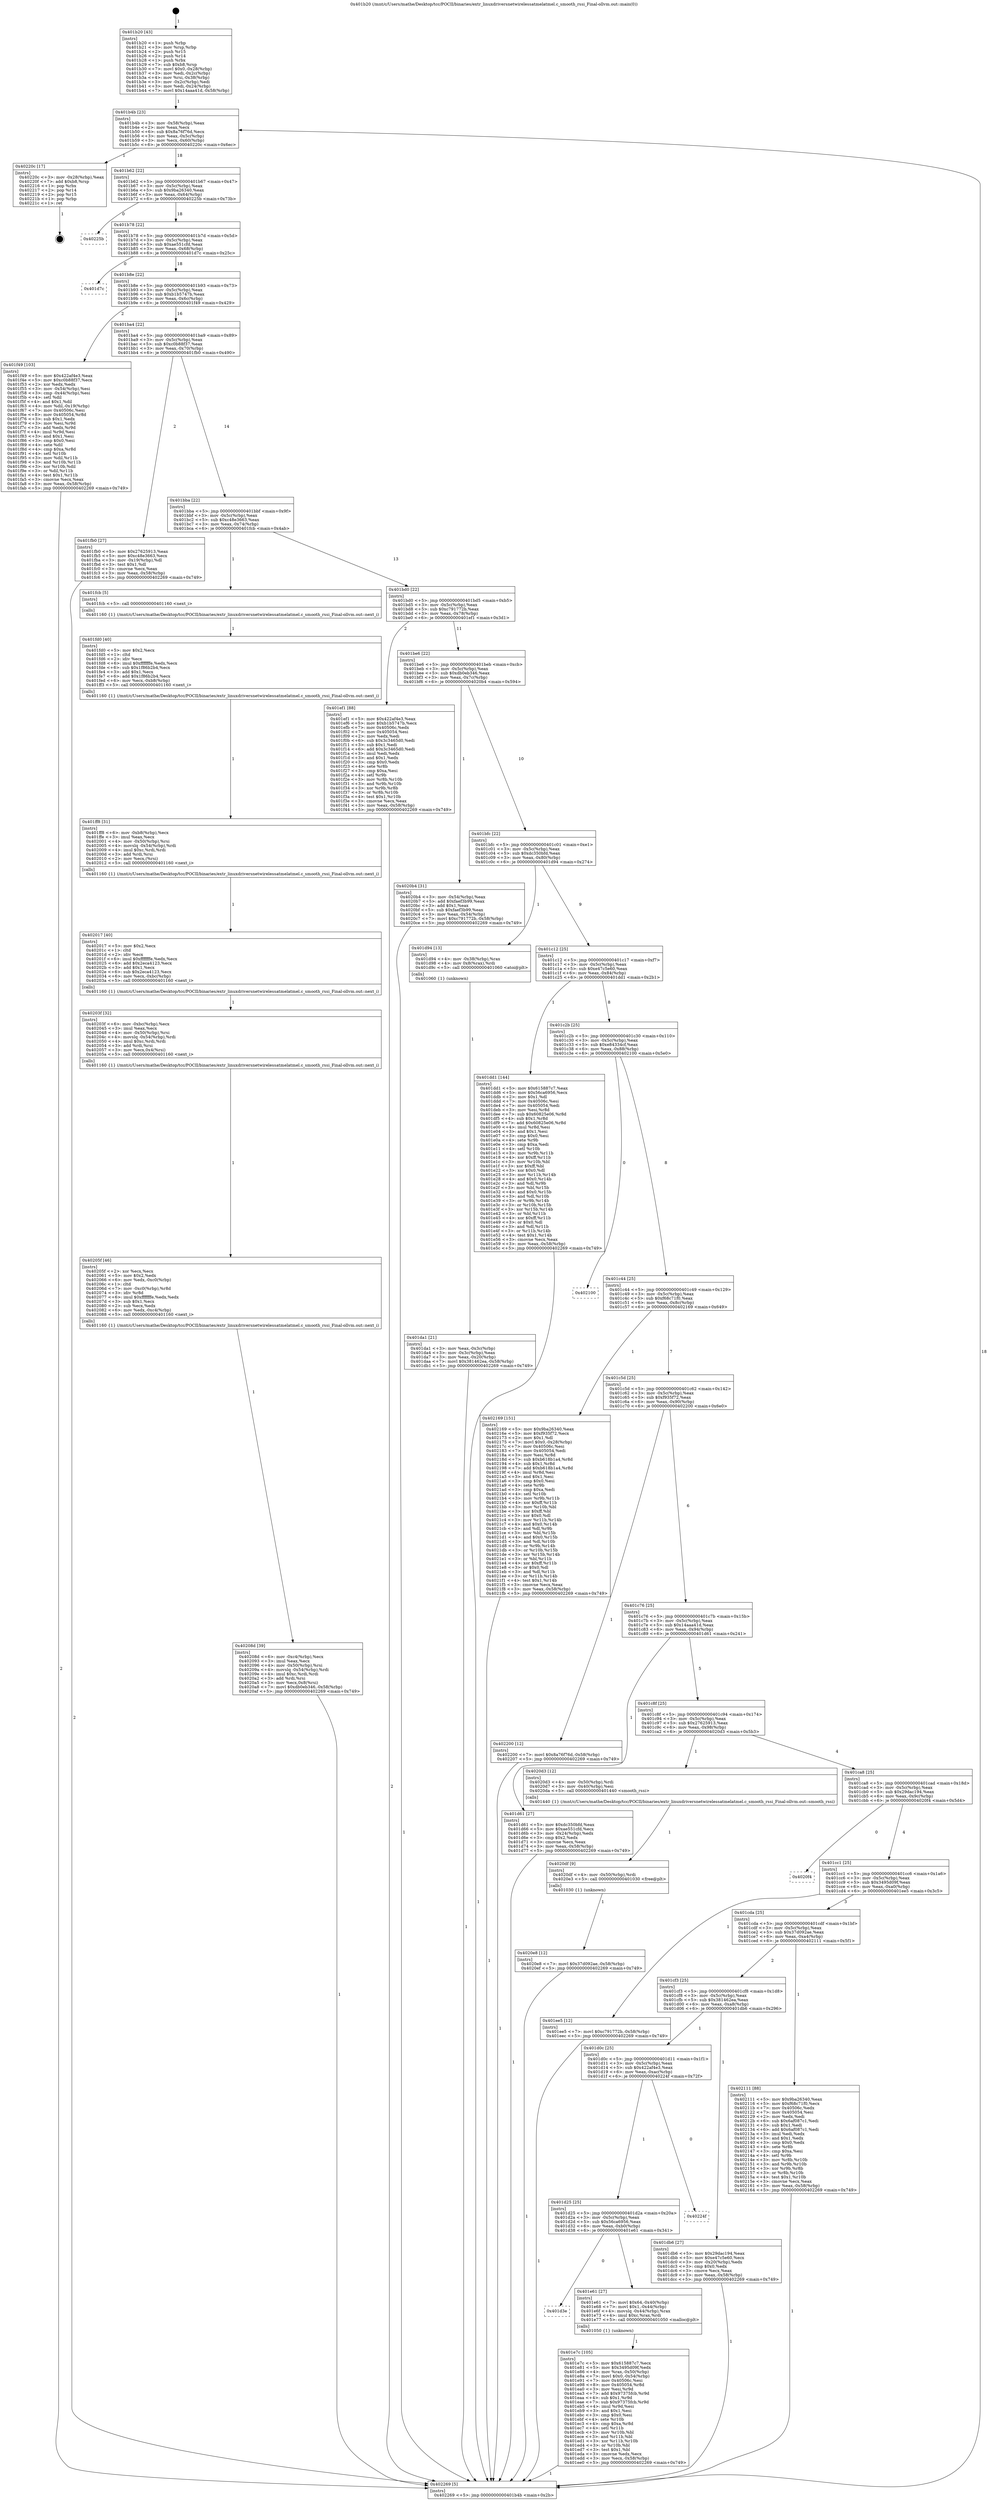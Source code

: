 digraph "0x401b20" {
  label = "0x401b20 (/mnt/c/Users/mathe/Desktop/tcc/POCII/binaries/extr_linuxdriversnetwirelessatmelatmel.c_smooth_rssi_Final-ollvm.out::main(0))"
  labelloc = "t"
  node[shape=record]

  Entry [label="",width=0.3,height=0.3,shape=circle,fillcolor=black,style=filled]
  "0x401b4b" [label="{
     0x401b4b [23]\l
     | [instrs]\l
     &nbsp;&nbsp;0x401b4b \<+3\>: mov -0x58(%rbp),%eax\l
     &nbsp;&nbsp;0x401b4e \<+2\>: mov %eax,%ecx\l
     &nbsp;&nbsp;0x401b50 \<+6\>: sub $0x8a76f76d,%ecx\l
     &nbsp;&nbsp;0x401b56 \<+3\>: mov %eax,-0x5c(%rbp)\l
     &nbsp;&nbsp;0x401b59 \<+3\>: mov %ecx,-0x60(%rbp)\l
     &nbsp;&nbsp;0x401b5c \<+6\>: je 000000000040220c \<main+0x6ec\>\l
  }"]
  "0x40220c" [label="{
     0x40220c [17]\l
     | [instrs]\l
     &nbsp;&nbsp;0x40220c \<+3\>: mov -0x28(%rbp),%eax\l
     &nbsp;&nbsp;0x40220f \<+7\>: add $0xb8,%rsp\l
     &nbsp;&nbsp;0x402216 \<+1\>: pop %rbx\l
     &nbsp;&nbsp;0x402217 \<+2\>: pop %r14\l
     &nbsp;&nbsp;0x402219 \<+2\>: pop %r15\l
     &nbsp;&nbsp;0x40221b \<+1\>: pop %rbp\l
     &nbsp;&nbsp;0x40221c \<+1\>: ret\l
  }"]
  "0x401b62" [label="{
     0x401b62 [22]\l
     | [instrs]\l
     &nbsp;&nbsp;0x401b62 \<+5\>: jmp 0000000000401b67 \<main+0x47\>\l
     &nbsp;&nbsp;0x401b67 \<+3\>: mov -0x5c(%rbp),%eax\l
     &nbsp;&nbsp;0x401b6a \<+5\>: sub $0x9ba26340,%eax\l
     &nbsp;&nbsp;0x401b6f \<+3\>: mov %eax,-0x64(%rbp)\l
     &nbsp;&nbsp;0x401b72 \<+6\>: je 000000000040225b \<main+0x73b\>\l
  }"]
  Exit [label="",width=0.3,height=0.3,shape=circle,fillcolor=black,style=filled,peripheries=2]
  "0x40225b" [label="{
     0x40225b\l
  }", style=dashed]
  "0x401b78" [label="{
     0x401b78 [22]\l
     | [instrs]\l
     &nbsp;&nbsp;0x401b78 \<+5\>: jmp 0000000000401b7d \<main+0x5d\>\l
     &nbsp;&nbsp;0x401b7d \<+3\>: mov -0x5c(%rbp),%eax\l
     &nbsp;&nbsp;0x401b80 \<+5\>: sub $0xae551cfd,%eax\l
     &nbsp;&nbsp;0x401b85 \<+3\>: mov %eax,-0x68(%rbp)\l
     &nbsp;&nbsp;0x401b88 \<+6\>: je 0000000000401d7c \<main+0x25c\>\l
  }"]
  "0x4020e8" [label="{
     0x4020e8 [12]\l
     | [instrs]\l
     &nbsp;&nbsp;0x4020e8 \<+7\>: movl $0x37d092ae,-0x58(%rbp)\l
     &nbsp;&nbsp;0x4020ef \<+5\>: jmp 0000000000402269 \<main+0x749\>\l
  }"]
  "0x401d7c" [label="{
     0x401d7c\l
  }", style=dashed]
  "0x401b8e" [label="{
     0x401b8e [22]\l
     | [instrs]\l
     &nbsp;&nbsp;0x401b8e \<+5\>: jmp 0000000000401b93 \<main+0x73\>\l
     &nbsp;&nbsp;0x401b93 \<+3\>: mov -0x5c(%rbp),%eax\l
     &nbsp;&nbsp;0x401b96 \<+5\>: sub $0xb1b5747b,%eax\l
     &nbsp;&nbsp;0x401b9b \<+3\>: mov %eax,-0x6c(%rbp)\l
     &nbsp;&nbsp;0x401b9e \<+6\>: je 0000000000401f49 \<main+0x429\>\l
  }"]
  "0x4020df" [label="{
     0x4020df [9]\l
     | [instrs]\l
     &nbsp;&nbsp;0x4020df \<+4\>: mov -0x50(%rbp),%rdi\l
     &nbsp;&nbsp;0x4020e3 \<+5\>: call 0000000000401030 \<free@plt\>\l
     | [calls]\l
     &nbsp;&nbsp;0x401030 \{1\} (unknown)\l
  }"]
  "0x401f49" [label="{
     0x401f49 [103]\l
     | [instrs]\l
     &nbsp;&nbsp;0x401f49 \<+5\>: mov $0x422af4e3,%eax\l
     &nbsp;&nbsp;0x401f4e \<+5\>: mov $0xc0b88f37,%ecx\l
     &nbsp;&nbsp;0x401f53 \<+2\>: xor %edx,%edx\l
     &nbsp;&nbsp;0x401f55 \<+3\>: mov -0x54(%rbp),%esi\l
     &nbsp;&nbsp;0x401f58 \<+3\>: cmp -0x44(%rbp),%esi\l
     &nbsp;&nbsp;0x401f5b \<+4\>: setl %dil\l
     &nbsp;&nbsp;0x401f5f \<+4\>: and $0x1,%dil\l
     &nbsp;&nbsp;0x401f63 \<+4\>: mov %dil,-0x19(%rbp)\l
     &nbsp;&nbsp;0x401f67 \<+7\>: mov 0x40506c,%esi\l
     &nbsp;&nbsp;0x401f6e \<+8\>: mov 0x405054,%r8d\l
     &nbsp;&nbsp;0x401f76 \<+3\>: sub $0x1,%edx\l
     &nbsp;&nbsp;0x401f79 \<+3\>: mov %esi,%r9d\l
     &nbsp;&nbsp;0x401f7c \<+3\>: add %edx,%r9d\l
     &nbsp;&nbsp;0x401f7f \<+4\>: imul %r9d,%esi\l
     &nbsp;&nbsp;0x401f83 \<+3\>: and $0x1,%esi\l
     &nbsp;&nbsp;0x401f86 \<+3\>: cmp $0x0,%esi\l
     &nbsp;&nbsp;0x401f89 \<+4\>: sete %dil\l
     &nbsp;&nbsp;0x401f8d \<+4\>: cmp $0xa,%r8d\l
     &nbsp;&nbsp;0x401f91 \<+4\>: setl %r10b\l
     &nbsp;&nbsp;0x401f95 \<+3\>: mov %dil,%r11b\l
     &nbsp;&nbsp;0x401f98 \<+3\>: and %r10b,%r11b\l
     &nbsp;&nbsp;0x401f9b \<+3\>: xor %r10b,%dil\l
     &nbsp;&nbsp;0x401f9e \<+3\>: or %dil,%r11b\l
     &nbsp;&nbsp;0x401fa1 \<+4\>: test $0x1,%r11b\l
     &nbsp;&nbsp;0x401fa5 \<+3\>: cmovne %ecx,%eax\l
     &nbsp;&nbsp;0x401fa8 \<+3\>: mov %eax,-0x58(%rbp)\l
     &nbsp;&nbsp;0x401fab \<+5\>: jmp 0000000000402269 \<main+0x749\>\l
  }"]
  "0x401ba4" [label="{
     0x401ba4 [22]\l
     | [instrs]\l
     &nbsp;&nbsp;0x401ba4 \<+5\>: jmp 0000000000401ba9 \<main+0x89\>\l
     &nbsp;&nbsp;0x401ba9 \<+3\>: mov -0x5c(%rbp),%eax\l
     &nbsp;&nbsp;0x401bac \<+5\>: sub $0xc0b88f37,%eax\l
     &nbsp;&nbsp;0x401bb1 \<+3\>: mov %eax,-0x70(%rbp)\l
     &nbsp;&nbsp;0x401bb4 \<+6\>: je 0000000000401fb0 \<main+0x490\>\l
  }"]
  "0x40208d" [label="{
     0x40208d [39]\l
     | [instrs]\l
     &nbsp;&nbsp;0x40208d \<+6\>: mov -0xc4(%rbp),%ecx\l
     &nbsp;&nbsp;0x402093 \<+3\>: imul %eax,%ecx\l
     &nbsp;&nbsp;0x402096 \<+4\>: mov -0x50(%rbp),%rsi\l
     &nbsp;&nbsp;0x40209a \<+4\>: movslq -0x54(%rbp),%rdi\l
     &nbsp;&nbsp;0x40209e \<+4\>: imul $0xc,%rdi,%rdi\l
     &nbsp;&nbsp;0x4020a2 \<+3\>: add %rdi,%rsi\l
     &nbsp;&nbsp;0x4020a5 \<+3\>: mov %ecx,0x8(%rsi)\l
     &nbsp;&nbsp;0x4020a8 \<+7\>: movl $0xdb0eb346,-0x58(%rbp)\l
     &nbsp;&nbsp;0x4020af \<+5\>: jmp 0000000000402269 \<main+0x749\>\l
  }"]
  "0x401fb0" [label="{
     0x401fb0 [27]\l
     | [instrs]\l
     &nbsp;&nbsp;0x401fb0 \<+5\>: mov $0x27625913,%eax\l
     &nbsp;&nbsp;0x401fb5 \<+5\>: mov $0xc48e3663,%ecx\l
     &nbsp;&nbsp;0x401fba \<+3\>: mov -0x19(%rbp),%dl\l
     &nbsp;&nbsp;0x401fbd \<+3\>: test $0x1,%dl\l
     &nbsp;&nbsp;0x401fc0 \<+3\>: cmovne %ecx,%eax\l
     &nbsp;&nbsp;0x401fc3 \<+3\>: mov %eax,-0x58(%rbp)\l
     &nbsp;&nbsp;0x401fc6 \<+5\>: jmp 0000000000402269 \<main+0x749\>\l
  }"]
  "0x401bba" [label="{
     0x401bba [22]\l
     | [instrs]\l
     &nbsp;&nbsp;0x401bba \<+5\>: jmp 0000000000401bbf \<main+0x9f\>\l
     &nbsp;&nbsp;0x401bbf \<+3\>: mov -0x5c(%rbp),%eax\l
     &nbsp;&nbsp;0x401bc2 \<+5\>: sub $0xc48e3663,%eax\l
     &nbsp;&nbsp;0x401bc7 \<+3\>: mov %eax,-0x74(%rbp)\l
     &nbsp;&nbsp;0x401bca \<+6\>: je 0000000000401fcb \<main+0x4ab\>\l
  }"]
  "0x40205f" [label="{
     0x40205f [46]\l
     | [instrs]\l
     &nbsp;&nbsp;0x40205f \<+2\>: xor %ecx,%ecx\l
     &nbsp;&nbsp;0x402061 \<+5\>: mov $0x2,%edx\l
     &nbsp;&nbsp;0x402066 \<+6\>: mov %edx,-0xc0(%rbp)\l
     &nbsp;&nbsp;0x40206c \<+1\>: cltd\l
     &nbsp;&nbsp;0x40206d \<+7\>: mov -0xc0(%rbp),%r8d\l
     &nbsp;&nbsp;0x402074 \<+3\>: idiv %r8d\l
     &nbsp;&nbsp;0x402077 \<+6\>: imul $0xfffffffe,%edx,%edx\l
     &nbsp;&nbsp;0x40207d \<+3\>: sub $0x1,%ecx\l
     &nbsp;&nbsp;0x402080 \<+2\>: sub %ecx,%edx\l
     &nbsp;&nbsp;0x402082 \<+6\>: mov %edx,-0xc4(%rbp)\l
     &nbsp;&nbsp;0x402088 \<+5\>: call 0000000000401160 \<next_i\>\l
     | [calls]\l
     &nbsp;&nbsp;0x401160 \{1\} (/mnt/c/Users/mathe/Desktop/tcc/POCII/binaries/extr_linuxdriversnetwirelessatmelatmel.c_smooth_rssi_Final-ollvm.out::next_i)\l
  }"]
  "0x401fcb" [label="{
     0x401fcb [5]\l
     | [instrs]\l
     &nbsp;&nbsp;0x401fcb \<+5\>: call 0000000000401160 \<next_i\>\l
     | [calls]\l
     &nbsp;&nbsp;0x401160 \{1\} (/mnt/c/Users/mathe/Desktop/tcc/POCII/binaries/extr_linuxdriversnetwirelessatmelatmel.c_smooth_rssi_Final-ollvm.out::next_i)\l
  }"]
  "0x401bd0" [label="{
     0x401bd0 [22]\l
     | [instrs]\l
     &nbsp;&nbsp;0x401bd0 \<+5\>: jmp 0000000000401bd5 \<main+0xb5\>\l
     &nbsp;&nbsp;0x401bd5 \<+3\>: mov -0x5c(%rbp),%eax\l
     &nbsp;&nbsp;0x401bd8 \<+5\>: sub $0xc791772b,%eax\l
     &nbsp;&nbsp;0x401bdd \<+3\>: mov %eax,-0x78(%rbp)\l
     &nbsp;&nbsp;0x401be0 \<+6\>: je 0000000000401ef1 \<main+0x3d1\>\l
  }"]
  "0x40203f" [label="{
     0x40203f [32]\l
     | [instrs]\l
     &nbsp;&nbsp;0x40203f \<+6\>: mov -0xbc(%rbp),%ecx\l
     &nbsp;&nbsp;0x402045 \<+3\>: imul %eax,%ecx\l
     &nbsp;&nbsp;0x402048 \<+4\>: mov -0x50(%rbp),%rsi\l
     &nbsp;&nbsp;0x40204c \<+4\>: movslq -0x54(%rbp),%rdi\l
     &nbsp;&nbsp;0x402050 \<+4\>: imul $0xc,%rdi,%rdi\l
     &nbsp;&nbsp;0x402054 \<+3\>: add %rdi,%rsi\l
     &nbsp;&nbsp;0x402057 \<+3\>: mov %ecx,0x4(%rsi)\l
     &nbsp;&nbsp;0x40205a \<+5\>: call 0000000000401160 \<next_i\>\l
     | [calls]\l
     &nbsp;&nbsp;0x401160 \{1\} (/mnt/c/Users/mathe/Desktop/tcc/POCII/binaries/extr_linuxdriversnetwirelessatmelatmel.c_smooth_rssi_Final-ollvm.out::next_i)\l
  }"]
  "0x401ef1" [label="{
     0x401ef1 [88]\l
     | [instrs]\l
     &nbsp;&nbsp;0x401ef1 \<+5\>: mov $0x422af4e3,%eax\l
     &nbsp;&nbsp;0x401ef6 \<+5\>: mov $0xb1b5747b,%ecx\l
     &nbsp;&nbsp;0x401efb \<+7\>: mov 0x40506c,%edx\l
     &nbsp;&nbsp;0x401f02 \<+7\>: mov 0x405054,%esi\l
     &nbsp;&nbsp;0x401f09 \<+2\>: mov %edx,%edi\l
     &nbsp;&nbsp;0x401f0b \<+6\>: sub $0x3c3465d0,%edi\l
     &nbsp;&nbsp;0x401f11 \<+3\>: sub $0x1,%edi\l
     &nbsp;&nbsp;0x401f14 \<+6\>: add $0x3c3465d0,%edi\l
     &nbsp;&nbsp;0x401f1a \<+3\>: imul %edi,%edx\l
     &nbsp;&nbsp;0x401f1d \<+3\>: and $0x1,%edx\l
     &nbsp;&nbsp;0x401f20 \<+3\>: cmp $0x0,%edx\l
     &nbsp;&nbsp;0x401f23 \<+4\>: sete %r8b\l
     &nbsp;&nbsp;0x401f27 \<+3\>: cmp $0xa,%esi\l
     &nbsp;&nbsp;0x401f2a \<+4\>: setl %r9b\l
     &nbsp;&nbsp;0x401f2e \<+3\>: mov %r8b,%r10b\l
     &nbsp;&nbsp;0x401f31 \<+3\>: and %r9b,%r10b\l
     &nbsp;&nbsp;0x401f34 \<+3\>: xor %r9b,%r8b\l
     &nbsp;&nbsp;0x401f37 \<+3\>: or %r8b,%r10b\l
     &nbsp;&nbsp;0x401f3a \<+4\>: test $0x1,%r10b\l
     &nbsp;&nbsp;0x401f3e \<+3\>: cmovne %ecx,%eax\l
     &nbsp;&nbsp;0x401f41 \<+3\>: mov %eax,-0x58(%rbp)\l
     &nbsp;&nbsp;0x401f44 \<+5\>: jmp 0000000000402269 \<main+0x749\>\l
  }"]
  "0x401be6" [label="{
     0x401be6 [22]\l
     | [instrs]\l
     &nbsp;&nbsp;0x401be6 \<+5\>: jmp 0000000000401beb \<main+0xcb\>\l
     &nbsp;&nbsp;0x401beb \<+3\>: mov -0x5c(%rbp),%eax\l
     &nbsp;&nbsp;0x401bee \<+5\>: sub $0xdb0eb346,%eax\l
     &nbsp;&nbsp;0x401bf3 \<+3\>: mov %eax,-0x7c(%rbp)\l
     &nbsp;&nbsp;0x401bf6 \<+6\>: je 00000000004020b4 \<main+0x594\>\l
  }"]
  "0x402017" [label="{
     0x402017 [40]\l
     | [instrs]\l
     &nbsp;&nbsp;0x402017 \<+5\>: mov $0x2,%ecx\l
     &nbsp;&nbsp;0x40201c \<+1\>: cltd\l
     &nbsp;&nbsp;0x40201d \<+2\>: idiv %ecx\l
     &nbsp;&nbsp;0x40201f \<+6\>: imul $0xfffffffe,%edx,%ecx\l
     &nbsp;&nbsp;0x402025 \<+6\>: add $0x2eca4123,%ecx\l
     &nbsp;&nbsp;0x40202b \<+3\>: add $0x1,%ecx\l
     &nbsp;&nbsp;0x40202e \<+6\>: sub $0x2eca4123,%ecx\l
     &nbsp;&nbsp;0x402034 \<+6\>: mov %ecx,-0xbc(%rbp)\l
     &nbsp;&nbsp;0x40203a \<+5\>: call 0000000000401160 \<next_i\>\l
     | [calls]\l
     &nbsp;&nbsp;0x401160 \{1\} (/mnt/c/Users/mathe/Desktop/tcc/POCII/binaries/extr_linuxdriversnetwirelessatmelatmel.c_smooth_rssi_Final-ollvm.out::next_i)\l
  }"]
  "0x4020b4" [label="{
     0x4020b4 [31]\l
     | [instrs]\l
     &nbsp;&nbsp;0x4020b4 \<+3\>: mov -0x54(%rbp),%eax\l
     &nbsp;&nbsp;0x4020b7 \<+5\>: add $0xfaef3b99,%eax\l
     &nbsp;&nbsp;0x4020bc \<+3\>: add $0x1,%eax\l
     &nbsp;&nbsp;0x4020bf \<+5\>: sub $0xfaef3b99,%eax\l
     &nbsp;&nbsp;0x4020c4 \<+3\>: mov %eax,-0x54(%rbp)\l
     &nbsp;&nbsp;0x4020c7 \<+7\>: movl $0xc791772b,-0x58(%rbp)\l
     &nbsp;&nbsp;0x4020ce \<+5\>: jmp 0000000000402269 \<main+0x749\>\l
  }"]
  "0x401bfc" [label="{
     0x401bfc [22]\l
     | [instrs]\l
     &nbsp;&nbsp;0x401bfc \<+5\>: jmp 0000000000401c01 \<main+0xe1\>\l
     &nbsp;&nbsp;0x401c01 \<+3\>: mov -0x5c(%rbp),%eax\l
     &nbsp;&nbsp;0x401c04 \<+5\>: sub $0xdc350bfd,%eax\l
     &nbsp;&nbsp;0x401c09 \<+3\>: mov %eax,-0x80(%rbp)\l
     &nbsp;&nbsp;0x401c0c \<+6\>: je 0000000000401d94 \<main+0x274\>\l
  }"]
  "0x401ff8" [label="{
     0x401ff8 [31]\l
     | [instrs]\l
     &nbsp;&nbsp;0x401ff8 \<+6\>: mov -0xb8(%rbp),%ecx\l
     &nbsp;&nbsp;0x401ffe \<+3\>: imul %eax,%ecx\l
     &nbsp;&nbsp;0x402001 \<+4\>: mov -0x50(%rbp),%rsi\l
     &nbsp;&nbsp;0x402005 \<+4\>: movslq -0x54(%rbp),%rdi\l
     &nbsp;&nbsp;0x402009 \<+4\>: imul $0xc,%rdi,%rdi\l
     &nbsp;&nbsp;0x40200d \<+3\>: add %rdi,%rsi\l
     &nbsp;&nbsp;0x402010 \<+2\>: mov %ecx,(%rsi)\l
     &nbsp;&nbsp;0x402012 \<+5\>: call 0000000000401160 \<next_i\>\l
     | [calls]\l
     &nbsp;&nbsp;0x401160 \{1\} (/mnt/c/Users/mathe/Desktop/tcc/POCII/binaries/extr_linuxdriversnetwirelessatmelatmel.c_smooth_rssi_Final-ollvm.out::next_i)\l
  }"]
  "0x401d94" [label="{
     0x401d94 [13]\l
     | [instrs]\l
     &nbsp;&nbsp;0x401d94 \<+4\>: mov -0x38(%rbp),%rax\l
     &nbsp;&nbsp;0x401d98 \<+4\>: mov 0x8(%rax),%rdi\l
     &nbsp;&nbsp;0x401d9c \<+5\>: call 0000000000401060 \<atoi@plt\>\l
     | [calls]\l
     &nbsp;&nbsp;0x401060 \{1\} (unknown)\l
  }"]
  "0x401c12" [label="{
     0x401c12 [25]\l
     | [instrs]\l
     &nbsp;&nbsp;0x401c12 \<+5\>: jmp 0000000000401c17 \<main+0xf7\>\l
     &nbsp;&nbsp;0x401c17 \<+3\>: mov -0x5c(%rbp),%eax\l
     &nbsp;&nbsp;0x401c1a \<+5\>: sub $0xe47c5e60,%eax\l
     &nbsp;&nbsp;0x401c1f \<+6\>: mov %eax,-0x84(%rbp)\l
     &nbsp;&nbsp;0x401c25 \<+6\>: je 0000000000401dd1 \<main+0x2b1\>\l
  }"]
  "0x401fd0" [label="{
     0x401fd0 [40]\l
     | [instrs]\l
     &nbsp;&nbsp;0x401fd0 \<+5\>: mov $0x2,%ecx\l
     &nbsp;&nbsp;0x401fd5 \<+1\>: cltd\l
     &nbsp;&nbsp;0x401fd6 \<+2\>: idiv %ecx\l
     &nbsp;&nbsp;0x401fd8 \<+6\>: imul $0xfffffffe,%edx,%ecx\l
     &nbsp;&nbsp;0x401fde \<+6\>: sub $0x1f86b2b4,%ecx\l
     &nbsp;&nbsp;0x401fe4 \<+3\>: add $0x1,%ecx\l
     &nbsp;&nbsp;0x401fe7 \<+6\>: add $0x1f86b2b4,%ecx\l
     &nbsp;&nbsp;0x401fed \<+6\>: mov %ecx,-0xb8(%rbp)\l
     &nbsp;&nbsp;0x401ff3 \<+5\>: call 0000000000401160 \<next_i\>\l
     | [calls]\l
     &nbsp;&nbsp;0x401160 \{1\} (/mnt/c/Users/mathe/Desktop/tcc/POCII/binaries/extr_linuxdriversnetwirelessatmelatmel.c_smooth_rssi_Final-ollvm.out::next_i)\l
  }"]
  "0x401dd1" [label="{
     0x401dd1 [144]\l
     | [instrs]\l
     &nbsp;&nbsp;0x401dd1 \<+5\>: mov $0x615887c7,%eax\l
     &nbsp;&nbsp;0x401dd6 \<+5\>: mov $0x56ca6956,%ecx\l
     &nbsp;&nbsp;0x401ddb \<+2\>: mov $0x1,%dl\l
     &nbsp;&nbsp;0x401ddd \<+7\>: mov 0x40506c,%esi\l
     &nbsp;&nbsp;0x401de4 \<+7\>: mov 0x405054,%edi\l
     &nbsp;&nbsp;0x401deb \<+3\>: mov %esi,%r8d\l
     &nbsp;&nbsp;0x401dee \<+7\>: sub $0x60825e06,%r8d\l
     &nbsp;&nbsp;0x401df5 \<+4\>: sub $0x1,%r8d\l
     &nbsp;&nbsp;0x401df9 \<+7\>: add $0x60825e06,%r8d\l
     &nbsp;&nbsp;0x401e00 \<+4\>: imul %r8d,%esi\l
     &nbsp;&nbsp;0x401e04 \<+3\>: and $0x1,%esi\l
     &nbsp;&nbsp;0x401e07 \<+3\>: cmp $0x0,%esi\l
     &nbsp;&nbsp;0x401e0a \<+4\>: sete %r9b\l
     &nbsp;&nbsp;0x401e0e \<+3\>: cmp $0xa,%edi\l
     &nbsp;&nbsp;0x401e11 \<+4\>: setl %r10b\l
     &nbsp;&nbsp;0x401e15 \<+3\>: mov %r9b,%r11b\l
     &nbsp;&nbsp;0x401e18 \<+4\>: xor $0xff,%r11b\l
     &nbsp;&nbsp;0x401e1c \<+3\>: mov %r10b,%bl\l
     &nbsp;&nbsp;0x401e1f \<+3\>: xor $0xff,%bl\l
     &nbsp;&nbsp;0x401e22 \<+3\>: xor $0x0,%dl\l
     &nbsp;&nbsp;0x401e25 \<+3\>: mov %r11b,%r14b\l
     &nbsp;&nbsp;0x401e28 \<+4\>: and $0x0,%r14b\l
     &nbsp;&nbsp;0x401e2c \<+3\>: and %dl,%r9b\l
     &nbsp;&nbsp;0x401e2f \<+3\>: mov %bl,%r15b\l
     &nbsp;&nbsp;0x401e32 \<+4\>: and $0x0,%r15b\l
     &nbsp;&nbsp;0x401e36 \<+3\>: and %dl,%r10b\l
     &nbsp;&nbsp;0x401e39 \<+3\>: or %r9b,%r14b\l
     &nbsp;&nbsp;0x401e3c \<+3\>: or %r10b,%r15b\l
     &nbsp;&nbsp;0x401e3f \<+3\>: xor %r15b,%r14b\l
     &nbsp;&nbsp;0x401e42 \<+3\>: or %bl,%r11b\l
     &nbsp;&nbsp;0x401e45 \<+4\>: xor $0xff,%r11b\l
     &nbsp;&nbsp;0x401e49 \<+3\>: or $0x0,%dl\l
     &nbsp;&nbsp;0x401e4c \<+3\>: and %dl,%r11b\l
     &nbsp;&nbsp;0x401e4f \<+3\>: or %r11b,%r14b\l
     &nbsp;&nbsp;0x401e52 \<+4\>: test $0x1,%r14b\l
     &nbsp;&nbsp;0x401e56 \<+3\>: cmovne %ecx,%eax\l
     &nbsp;&nbsp;0x401e59 \<+3\>: mov %eax,-0x58(%rbp)\l
     &nbsp;&nbsp;0x401e5c \<+5\>: jmp 0000000000402269 \<main+0x749\>\l
  }"]
  "0x401c2b" [label="{
     0x401c2b [25]\l
     | [instrs]\l
     &nbsp;&nbsp;0x401c2b \<+5\>: jmp 0000000000401c30 \<main+0x110\>\l
     &nbsp;&nbsp;0x401c30 \<+3\>: mov -0x5c(%rbp),%eax\l
     &nbsp;&nbsp;0x401c33 \<+5\>: sub $0xe84334cf,%eax\l
     &nbsp;&nbsp;0x401c38 \<+6\>: mov %eax,-0x88(%rbp)\l
     &nbsp;&nbsp;0x401c3e \<+6\>: je 0000000000402100 \<main+0x5e0\>\l
  }"]
  "0x401e7c" [label="{
     0x401e7c [105]\l
     | [instrs]\l
     &nbsp;&nbsp;0x401e7c \<+5\>: mov $0x615887c7,%ecx\l
     &nbsp;&nbsp;0x401e81 \<+5\>: mov $0x3495d09f,%edx\l
     &nbsp;&nbsp;0x401e86 \<+4\>: mov %rax,-0x50(%rbp)\l
     &nbsp;&nbsp;0x401e8a \<+7\>: movl $0x0,-0x54(%rbp)\l
     &nbsp;&nbsp;0x401e91 \<+7\>: mov 0x40506c,%esi\l
     &nbsp;&nbsp;0x401e98 \<+8\>: mov 0x405054,%r8d\l
     &nbsp;&nbsp;0x401ea0 \<+3\>: mov %esi,%r9d\l
     &nbsp;&nbsp;0x401ea3 \<+7\>: add $0x97375fcb,%r9d\l
     &nbsp;&nbsp;0x401eaa \<+4\>: sub $0x1,%r9d\l
     &nbsp;&nbsp;0x401eae \<+7\>: sub $0x97375fcb,%r9d\l
     &nbsp;&nbsp;0x401eb5 \<+4\>: imul %r9d,%esi\l
     &nbsp;&nbsp;0x401eb9 \<+3\>: and $0x1,%esi\l
     &nbsp;&nbsp;0x401ebc \<+3\>: cmp $0x0,%esi\l
     &nbsp;&nbsp;0x401ebf \<+4\>: sete %r10b\l
     &nbsp;&nbsp;0x401ec3 \<+4\>: cmp $0xa,%r8d\l
     &nbsp;&nbsp;0x401ec7 \<+4\>: setl %r11b\l
     &nbsp;&nbsp;0x401ecb \<+3\>: mov %r10b,%bl\l
     &nbsp;&nbsp;0x401ece \<+3\>: and %r11b,%bl\l
     &nbsp;&nbsp;0x401ed1 \<+3\>: xor %r11b,%r10b\l
     &nbsp;&nbsp;0x401ed4 \<+3\>: or %r10b,%bl\l
     &nbsp;&nbsp;0x401ed7 \<+3\>: test $0x1,%bl\l
     &nbsp;&nbsp;0x401eda \<+3\>: cmovne %edx,%ecx\l
     &nbsp;&nbsp;0x401edd \<+3\>: mov %ecx,-0x58(%rbp)\l
     &nbsp;&nbsp;0x401ee0 \<+5\>: jmp 0000000000402269 \<main+0x749\>\l
  }"]
  "0x402100" [label="{
     0x402100\l
  }", style=dashed]
  "0x401c44" [label="{
     0x401c44 [25]\l
     | [instrs]\l
     &nbsp;&nbsp;0x401c44 \<+5\>: jmp 0000000000401c49 \<main+0x129\>\l
     &nbsp;&nbsp;0x401c49 \<+3\>: mov -0x5c(%rbp),%eax\l
     &nbsp;&nbsp;0x401c4c \<+5\>: sub $0xf68c71f0,%eax\l
     &nbsp;&nbsp;0x401c51 \<+6\>: mov %eax,-0x8c(%rbp)\l
     &nbsp;&nbsp;0x401c57 \<+6\>: je 0000000000402169 \<main+0x649\>\l
  }"]
  "0x401d3e" [label="{
     0x401d3e\l
  }", style=dashed]
  "0x402169" [label="{
     0x402169 [151]\l
     | [instrs]\l
     &nbsp;&nbsp;0x402169 \<+5\>: mov $0x9ba26340,%eax\l
     &nbsp;&nbsp;0x40216e \<+5\>: mov $0xf935f72,%ecx\l
     &nbsp;&nbsp;0x402173 \<+2\>: mov $0x1,%dl\l
     &nbsp;&nbsp;0x402175 \<+7\>: movl $0x0,-0x28(%rbp)\l
     &nbsp;&nbsp;0x40217c \<+7\>: mov 0x40506c,%esi\l
     &nbsp;&nbsp;0x402183 \<+7\>: mov 0x405054,%edi\l
     &nbsp;&nbsp;0x40218a \<+3\>: mov %esi,%r8d\l
     &nbsp;&nbsp;0x40218d \<+7\>: sub $0xb618b1a4,%r8d\l
     &nbsp;&nbsp;0x402194 \<+4\>: sub $0x1,%r8d\l
     &nbsp;&nbsp;0x402198 \<+7\>: add $0xb618b1a4,%r8d\l
     &nbsp;&nbsp;0x40219f \<+4\>: imul %r8d,%esi\l
     &nbsp;&nbsp;0x4021a3 \<+3\>: and $0x1,%esi\l
     &nbsp;&nbsp;0x4021a6 \<+3\>: cmp $0x0,%esi\l
     &nbsp;&nbsp;0x4021a9 \<+4\>: sete %r9b\l
     &nbsp;&nbsp;0x4021ad \<+3\>: cmp $0xa,%edi\l
     &nbsp;&nbsp;0x4021b0 \<+4\>: setl %r10b\l
     &nbsp;&nbsp;0x4021b4 \<+3\>: mov %r9b,%r11b\l
     &nbsp;&nbsp;0x4021b7 \<+4\>: xor $0xff,%r11b\l
     &nbsp;&nbsp;0x4021bb \<+3\>: mov %r10b,%bl\l
     &nbsp;&nbsp;0x4021be \<+3\>: xor $0xff,%bl\l
     &nbsp;&nbsp;0x4021c1 \<+3\>: xor $0x0,%dl\l
     &nbsp;&nbsp;0x4021c4 \<+3\>: mov %r11b,%r14b\l
     &nbsp;&nbsp;0x4021c7 \<+4\>: and $0x0,%r14b\l
     &nbsp;&nbsp;0x4021cb \<+3\>: and %dl,%r9b\l
     &nbsp;&nbsp;0x4021ce \<+3\>: mov %bl,%r15b\l
     &nbsp;&nbsp;0x4021d1 \<+4\>: and $0x0,%r15b\l
     &nbsp;&nbsp;0x4021d5 \<+3\>: and %dl,%r10b\l
     &nbsp;&nbsp;0x4021d8 \<+3\>: or %r9b,%r14b\l
     &nbsp;&nbsp;0x4021db \<+3\>: or %r10b,%r15b\l
     &nbsp;&nbsp;0x4021de \<+3\>: xor %r15b,%r14b\l
     &nbsp;&nbsp;0x4021e1 \<+3\>: or %bl,%r11b\l
     &nbsp;&nbsp;0x4021e4 \<+4\>: xor $0xff,%r11b\l
     &nbsp;&nbsp;0x4021e8 \<+3\>: or $0x0,%dl\l
     &nbsp;&nbsp;0x4021eb \<+3\>: and %dl,%r11b\l
     &nbsp;&nbsp;0x4021ee \<+3\>: or %r11b,%r14b\l
     &nbsp;&nbsp;0x4021f1 \<+4\>: test $0x1,%r14b\l
     &nbsp;&nbsp;0x4021f5 \<+3\>: cmovne %ecx,%eax\l
     &nbsp;&nbsp;0x4021f8 \<+3\>: mov %eax,-0x58(%rbp)\l
     &nbsp;&nbsp;0x4021fb \<+5\>: jmp 0000000000402269 \<main+0x749\>\l
  }"]
  "0x401c5d" [label="{
     0x401c5d [25]\l
     | [instrs]\l
     &nbsp;&nbsp;0x401c5d \<+5\>: jmp 0000000000401c62 \<main+0x142\>\l
     &nbsp;&nbsp;0x401c62 \<+3\>: mov -0x5c(%rbp),%eax\l
     &nbsp;&nbsp;0x401c65 \<+5\>: sub $0xf935f72,%eax\l
     &nbsp;&nbsp;0x401c6a \<+6\>: mov %eax,-0x90(%rbp)\l
     &nbsp;&nbsp;0x401c70 \<+6\>: je 0000000000402200 \<main+0x6e0\>\l
  }"]
  "0x401e61" [label="{
     0x401e61 [27]\l
     | [instrs]\l
     &nbsp;&nbsp;0x401e61 \<+7\>: movl $0x64,-0x40(%rbp)\l
     &nbsp;&nbsp;0x401e68 \<+7\>: movl $0x1,-0x44(%rbp)\l
     &nbsp;&nbsp;0x401e6f \<+4\>: movslq -0x44(%rbp),%rax\l
     &nbsp;&nbsp;0x401e73 \<+4\>: imul $0xc,%rax,%rdi\l
     &nbsp;&nbsp;0x401e77 \<+5\>: call 0000000000401050 \<malloc@plt\>\l
     | [calls]\l
     &nbsp;&nbsp;0x401050 \{1\} (unknown)\l
  }"]
  "0x402200" [label="{
     0x402200 [12]\l
     | [instrs]\l
     &nbsp;&nbsp;0x402200 \<+7\>: movl $0x8a76f76d,-0x58(%rbp)\l
     &nbsp;&nbsp;0x402207 \<+5\>: jmp 0000000000402269 \<main+0x749\>\l
  }"]
  "0x401c76" [label="{
     0x401c76 [25]\l
     | [instrs]\l
     &nbsp;&nbsp;0x401c76 \<+5\>: jmp 0000000000401c7b \<main+0x15b\>\l
     &nbsp;&nbsp;0x401c7b \<+3\>: mov -0x5c(%rbp),%eax\l
     &nbsp;&nbsp;0x401c7e \<+5\>: sub $0x14aaa41d,%eax\l
     &nbsp;&nbsp;0x401c83 \<+6\>: mov %eax,-0x94(%rbp)\l
     &nbsp;&nbsp;0x401c89 \<+6\>: je 0000000000401d61 \<main+0x241\>\l
  }"]
  "0x401d25" [label="{
     0x401d25 [25]\l
     | [instrs]\l
     &nbsp;&nbsp;0x401d25 \<+5\>: jmp 0000000000401d2a \<main+0x20a\>\l
     &nbsp;&nbsp;0x401d2a \<+3\>: mov -0x5c(%rbp),%eax\l
     &nbsp;&nbsp;0x401d2d \<+5\>: sub $0x56ca6956,%eax\l
     &nbsp;&nbsp;0x401d32 \<+6\>: mov %eax,-0xb0(%rbp)\l
     &nbsp;&nbsp;0x401d38 \<+6\>: je 0000000000401e61 \<main+0x341\>\l
  }"]
  "0x401d61" [label="{
     0x401d61 [27]\l
     | [instrs]\l
     &nbsp;&nbsp;0x401d61 \<+5\>: mov $0xdc350bfd,%eax\l
     &nbsp;&nbsp;0x401d66 \<+5\>: mov $0xae551cfd,%ecx\l
     &nbsp;&nbsp;0x401d6b \<+3\>: mov -0x24(%rbp),%edx\l
     &nbsp;&nbsp;0x401d6e \<+3\>: cmp $0x2,%edx\l
     &nbsp;&nbsp;0x401d71 \<+3\>: cmovne %ecx,%eax\l
     &nbsp;&nbsp;0x401d74 \<+3\>: mov %eax,-0x58(%rbp)\l
     &nbsp;&nbsp;0x401d77 \<+5\>: jmp 0000000000402269 \<main+0x749\>\l
  }"]
  "0x401c8f" [label="{
     0x401c8f [25]\l
     | [instrs]\l
     &nbsp;&nbsp;0x401c8f \<+5\>: jmp 0000000000401c94 \<main+0x174\>\l
     &nbsp;&nbsp;0x401c94 \<+3\>: mov -0x5c(%rbp),%eax\l
     &nbsp;&nbsp;0x401c97 \<+5\>: sub $0x27625913,%eax\l
     &nbsp;&nbsp;0x401c9c \<+6\>: mov %eax,-0x98(%rbp)\l
     &nbsp;&nbsp;0x401ca2 \<+6\>: je 00000000004020d3 \<main+0x5b3\>\l
  }"]
  "0x402269" [label="{
     0x402269 [5]\l
     | [instrs]\l
     &nbsp;&nbsp;0x402269 \<+5\>: jmp 0000000000401b4b \<main+0x2b\>\l
  }"]
  "0x401b20" [label="{
     0x401b20 [43]\l
     | [instrs]\l
     &nbsp;&nbsp;0x401b20 \<+1\>: push %rbp\l
     &nbsp;&nbsp;0x401b21 \<+3\>: mov %rsp,%rbp\l
     &nbsp;&nbsp;0x401b24 \<+2\>: push %r15\l
     &nbsp;&nbsp;0x401b26 \<+2\>: push %r14\l
     &nbsp;&nbsp;0x401b28 \<+1\>: push %rbx\l
     &nbsp;&nbsp;0x401b29 \<+7\>: sub $0xb8,%rsp\l
     &nbsp;&nbsp;0x401b30 \<+7\>: movl $0x0,-0x28(%rbp)\l
     &nbsp;&nbsp;0x401b37 \<+3\>: mov %edi,-0x2c(%rbp)\l
     &nbsp;&nbsp;0x401b3a \<+4\>: mov %rsi,-0x38(%rbp)\l
     &nbsp;&nbsp;0x401b3e \<+3\>: mov -0x2c(%rbp),%edi\l
     &nbsp;&nbsp;0x401b41 \<+3\>: mov %edi,-0x24(%rbp)\l
     &nbsp;&nbsp;0x401b44 \<+7\>: movl $0x14aaa41d,-0x58(%rbp)\l
  }"]
  "0x401da1" [label="{
     0x401da1 [21]\l
     | [instrs]\l
     &nbsp;&nbsp;0x401da1 \<+3\>: mov %eax,-0x3c(%rbp)\l
     &nbsp;&nbsp;0x401da4 \<+3\>: mov -0x3c(%rbp),%eax\l
     &nbsp;&nbsp;0x401da7 \<+3\>: mov %eax,-0x20(%rbp)\l
     &nbsp;&nbsp;0x401daa \<+7\>: movl $0x381462ea,-0x58(%rbp)\l
     &nbsp;&nbsp;0x401db1 \<+5\>: jmp 0000000000402269 \<main+0x749\>\l
  }"]
  "0x40224f" [label="{
     0x40224f\l
  }", style=dashed]
  "0x4020d3" [label="{
     0x4020d3 [12]\l
     | [instrs]\l
     &nbsp;&nbsp;0x4020d3 \<+4\>: mov -0x50(%rbp),%rdi\l
     &nbsp;&nbsp;0x4020d7 \<+3\>: mov -0x40(%rbp),%esi\l
     &nbsp;&nbsp;0x4020da \<+5\>: call 0000000000401440 \<smooth_rssi\>\l
     | [calls]\l
     &nbsp;&nbsp;0x401440 \{1\} (/mnt/c/Users/mathe/Desktop/tcc/POCII/binaries/extr_linuxdriversnetwirelessatmelatmel.c_smooth_rssi_Final-ollvm.out::smooth_rssi)\l
  }"]
  "0x401ca8" [label="{
     0x401ca8 [25]\l
     | [instrs]\l
     &nbsp;&nbsp;0x401ca8 \<+5\>: jmp 0000000000401cad \<main+0x18d\>\l
     &nbsp;&nbsp;0x401cad \<+3\>: mov -0x5c(%rbp),%eax\l
     &nbsp;&nbsp;0x401cb0 \<+5\>: sub $0x29dac194,%eax\l
     &nbsp;&nbsp;0x401cb5 \<+6\>: mov %eax,-0x9c(%rbp)\l
     &nbsp;&nbsp;0x401cbb \<+6\>: je 00000000004020f4 \<main+0x5d4\>\l
  }"]
  "0x401d0c" [label="{
     0x401d0c [25]\l
     | [instrs]\l
     &nbsp;&nbsp;0x401d0c \<+5\>: jmp 0000000000401d11 \<main+0x1f1\>\l
     &nbsp;&nbsp;0x401d11 \<+3\>: mov -0x5c(%rbp),%eax\l
     &nbsp;&nbsp;0x401d14 \<+5\>: sub $0x422af4e3,%eax\l
     &nbsp;&nbsp;0x401d19 \<+6\>: mov %eax,-0xac(%rbp)\l
     &nbsp;&nbsp;0x401d1f \<+6\>: je 000000000040224f \<main+0x72f\>\l
  }"]
  "0x4020f4" [label="{
     0x4020f4\l
  }", style=dashed]
  "0x401cc1" [label="{
     0x401cc1 [25]\l
     | [instrs]\l
     &nbsp;&nbsp;0x401cc1 \<+5\>: jmp 0000000000401cc6 \<main+0x1a6\>\l
     &nbsp;&nbsp;0x401cc6 \<+3\>: mov -0x5c(%rbp),%eax\l
     &nbsp;&nbsp;0x401cc9 \<+5\>: sub $0x3495d09f,%eax\l
     &nbsp;&nbsp;0x401cce \<+6\>: mov %eax,-0xa0(%rbp)\l
     &nbsp;&nbsp;0x401cd4 \<+6\>: je 0000000000401ee5 \<main+0x3c5\>\l
  }"]
  "0x401db6" [label="{
     0x401db6 [27]\l
     | [instrs]\l
     &nbsp;&nbsp;0x401db6 \<+5\>: mov $0x29dac194,%eax\l
     &nbsp;&nbsp;0x401dbb \<+5\>: mov $0xe47c5e60,%ecx\l
     &nbsp;&nbsp;0x401dc0 \<+3\>: mov -0x20(%rbp),%edx\l
     &nbsp;&nbsp;0x401dc3 \<+3\>: cmp $0x0,%edx\l
     &nbsp;&nbsp;0x401dc6 \<+3\>: cmove %ecx,%eax\l
     &nbsp;&nbsp;0x401dc9 \<+3\>: mov %eax,-0x58(%rbp)\l
     &nbsp;&nbsp;0x401dcc \<+5\>: jmp 0000000000402269 \<main+0x749\>\l
  }"]
  "0x401ee5" [label="{
     0x401ee5 [12]\l
     | [instrs]\l
     &nbsp;&nbsp;0x401ee5 \<+7\>: movl $0xc791772b,-0x58(%rbp)\l
     &nbsp;&nbsp;0x401eec \<+5\>: jmp 0000000000402269 \<main+0x749\>\l
  }"]
  "0x401cda" [label="{
     0x401cda [25]\l
     | [instrs]\l
     &nbsp;&nbsp;0x401cda \<+5\>: jmp 0000000000401cdf \<main+0x1bf\>\l
     &nbsp;&nbsp;0x401cdf \<+3\>: mov -0x5c(%rbp),%eax\l
     &nbsp;&nbsp;0x401ce2 \<+5\>: sub $0x37d092ae,%eax\l
     &nbsp;&nbsp;0x401ce7 \<+6\>: mov %eax,-0xa4(%rbp)\l
     &nbsp;&nbsp;0x401ced \<+6\>: je 0000000000402111 \<main+0x5f1\>\l
  }"]
  "0x401cf3" [label="{
     0x401cf3 [25]\l
     | [instrs]\l
     &nbsp;&nbsp;0x401cf3 \<+5\>: jmp 0000000000401cf8 \<main+0x1d8\>\l
     &nbsp;&nbsp;0x401cf8 \<+3\>: mov -0x5c(%rbp),%eax\l
     &nbsp;&nbsp;0x401cfb \<+5\>: sub $0x381462ea,%eax\l
     &nbsp;&nbsp;0x401d00 \<+6\>: mov %eax,-0xa8(%rbp)\l
     &nbsp;&nbsp;0x401d06 \<+6\>: je 0000000000401db6 \<main+0x296\>\l
  }"]
  "0x402111" [label="{
     0x402111 [88]\l
     | [instrs]\l
     &nbsp;&nbsp;0x402111 \<+5\>: mov $0x9ba26340,%eax\l
     &nbsp;&nbsp;0x402116 \<+5\>: mov $0xf68c71f0,%ecx\l
     &nbsp;&nbsp;0x40211b \<+7\>: mov 0x40506c,%edx\l
     &nbsp;&nbsp;0x402122 \<+7\>: mov 0x405054,%esi\l
     &nbsp;&nbsp;0x402129 \<+2\>: mov %edx,%edi\l
     &nbsp;&nbsp;0x40212b \<+6\>: sub $0x6af087c1,%edi\l
     &nbsp;&nbsp;0x402131 \<+3\>: sub $0x1,%edi\l
     &nbsp;&nbsp;0x402134 \<+6\>: add $0x6af087c1,%edi\l
     &nbsp;&nbsp;0x40213a \<+3\>: imul %edi,%edx\l
     &nbsp;&nbsp;0x40213d \<+3\>: and $0x1,%edx\l
     &nbsp;&nbsp;0x402140 \<+3\>: cmp $0x0,%edx\l
     &nbsp;&nbsp;0x402143 \<+4\>: sete %r8b\l
     &nbsp;&nbsp;0x402147 \<+3\>: cmp $0xa,%esi\l
     &nbsp;&nbsp;0x40214a \<+4\>: setl %r9b\l
     &nbsp;&nbsp;0x40214e \<+3\>: mov %r8b,%r10b\l
     &nbsp;&nbsp;0x402151 \<+3\>: and %r9b,%r10b\l
     &nbsp;&nbsp;0x402154 \<+3\>: xor %r9b,%r8b\l
     &nbsp;&nbsp;0x402157 \<+3\>: or %r8b,%r10b\l
     &nbsp;&nbsp;0x40215a \<+4\>: test $0x1,%r10b\l
     &nbsp;&nbsp;0x40215e \<+3\>: cmovne %ecx,%eax\l
     &nbsp;&nbsp;0x402161 \<+3\>: mov %eax,-0x58(%rbp)\l
     &nbsp;&nbsp;0x402164 \<+5\>: jmp 0000000000402269 \<main+0x749\>\l
  }"]
  Entry -> "0x401b20" [label=" 1"]
  "0x401b4b" -> "0x40220c" [label=" 1"]
  "0x401b4b" -> "0x401b62" [label=" 18"]
  "0x40220c" -> Exit [label=" 1"]
  "0x401b62" -> "0x40225b" [label=" 0"]
  "0x401b62" -> "0x401b78" [label=" 18"]
  "0x402200" -> "0x402269" [label=" 1"]
  "0x401b78" -> "0x401d7c" [label=" 0"]
  "0x401b78" -> "0x401b8e" [label=" 18"]
  "0x402169" -> "0x402269" [label=" 1"]
  "0x401b8e" -> "0x401f49" [label=" 2"]
  "0x401b8e" -> "0x401ba4" [label=" 16"]
  "0x402111" -> "0x402269" [label=" 1"]
  "0x401ba4" -> "0x401fb0" [label=" 2"]
  "0x401ba4" -> "0x401bba" [label=" 14"]
  "0x4020e8" -> "0x402269" [label=" 1"]
  "0x401bba" -> "0x401fcb" [label=" 1"]
  "0x401bba" -> "0x401bd0" [label=" 13"]
  "0x4020df" -> "0x4020e8" [label=" 1"]
  "0x401bd0" -> "0x401ef1" [label=" 2"]
  "0x401bd0" -> "0x401be6" [label=" 11"]
  "0x4020d3" -> "0x4020df" [label=" 1"]
  "0x401be6" -> "0x4020b4" [label=" 1"]
  "0x401be6" -> "0x401bfc" [label=" 10"]
  "0x4020b4" -> "0x402269" [label=" 1"]
  "0x401bfc" -> "0x401d94" [label=" 1"]
  "0x401bfc" -> "0x401c12" [label=" 9"]
  "0x40208d" -> "0x402269" [label=" 1"]
  "0x401c12" -> "0x401dd1" [label=" 1"]
  "0x401c12" -> "0x401c2b" [label=" 8"]
  "0x40205f" -> "0x40208d" [label=" 1"]
  "0x401c2b" -> "0x402100" [label=" 0"]
  "0x401c2b" -> "0x401c44" [label=" 8"]
  "0x40203f" -> "0x40205f" [label=" 1"]
  "0x401c44" -> "0x402169" [label=" 1"]
  "0x401c44" -> "0x401c5d" [label=" 7"]
  "0x402017" -> "0x40203f" [label=" 1"]
  "0x401c5d" -> "0x402200" [label=" 1"]
  "0x401c5d" -> "0x401c76" [label=" 6"]
  "0x401ff8" -> "0x402017" [label=" 1"]
  "0x401c76" -> "0x401d61" [label=" 1"]
  "0x401c76" -> "0x401c8f" [label=" 5"]
  "0x401d61" -> "0x402269" [label=" 1"]
  "0x401b20" -> "0x401b4b" [label=" 1"]
  "0x402269" -> "0x401b4b" [label=" 18"]
  "0x401d94" -> "0x401da1" [label=" 1"]
  "0x401da1" -> "0x402269" [label=" 1"]
  "0x401fcb" -> "0x401fd0" [label=" 1"]
  "0x401c8f" -> "0x4020d3" [label=" 1"]
  "0x401c8f" -> "0x401ca8" [label=" 4"]
  "0x401fb0" -> "0x402269" [label=" 2"]
  "0x401ca8" -> "0x4020f4" [label=" 0"]
  "0x401ca8" -> "0x401cc1" [label=" 4"]
  "0x401ef1" -> "0x402269" [label=" 2"]
  "0x401cc1" -> "0x401ee5" [label=" 1"]
  "0x401cc1" -> "0x401cda" [label=" 3"]
  "0x401ee5" -> "0x402269" [label=" 1"]
  "0x401cda" -> "0x402111" [label=" 1"]
  "0x401cda" -> "0x401cf3" [label=" 2"]
  "0x401e7c" -> "0x402269" [label=" 1"]
  "0x401cf3" -> "0x401db6" [label=" 1"]
  "0x401cf3" -> "0x401d0c" [label=" 1"]
  "0x401db6" -> "0x402269" [label=" 1"]
  "0x401dd1" -> "0x402269" [label=" 1"]
  "0x401f49" -> "0x402269" [label=" 2"]
  "0x401d0c" -> "0x40224f" [label=" 0"]
  "0x401d0c" -> "0x401d25" [label=" 1"]
  "0x401fd0" -> "0x401ff8" [label=" 1"]
  "0x401d25" -> "0x401e61" [label=" 1"]
  "0x401d25" -> "0x401d3e" [label=" 0"]
  "0x401e61" -> "0x401e7c" [label=" 1"]
}
